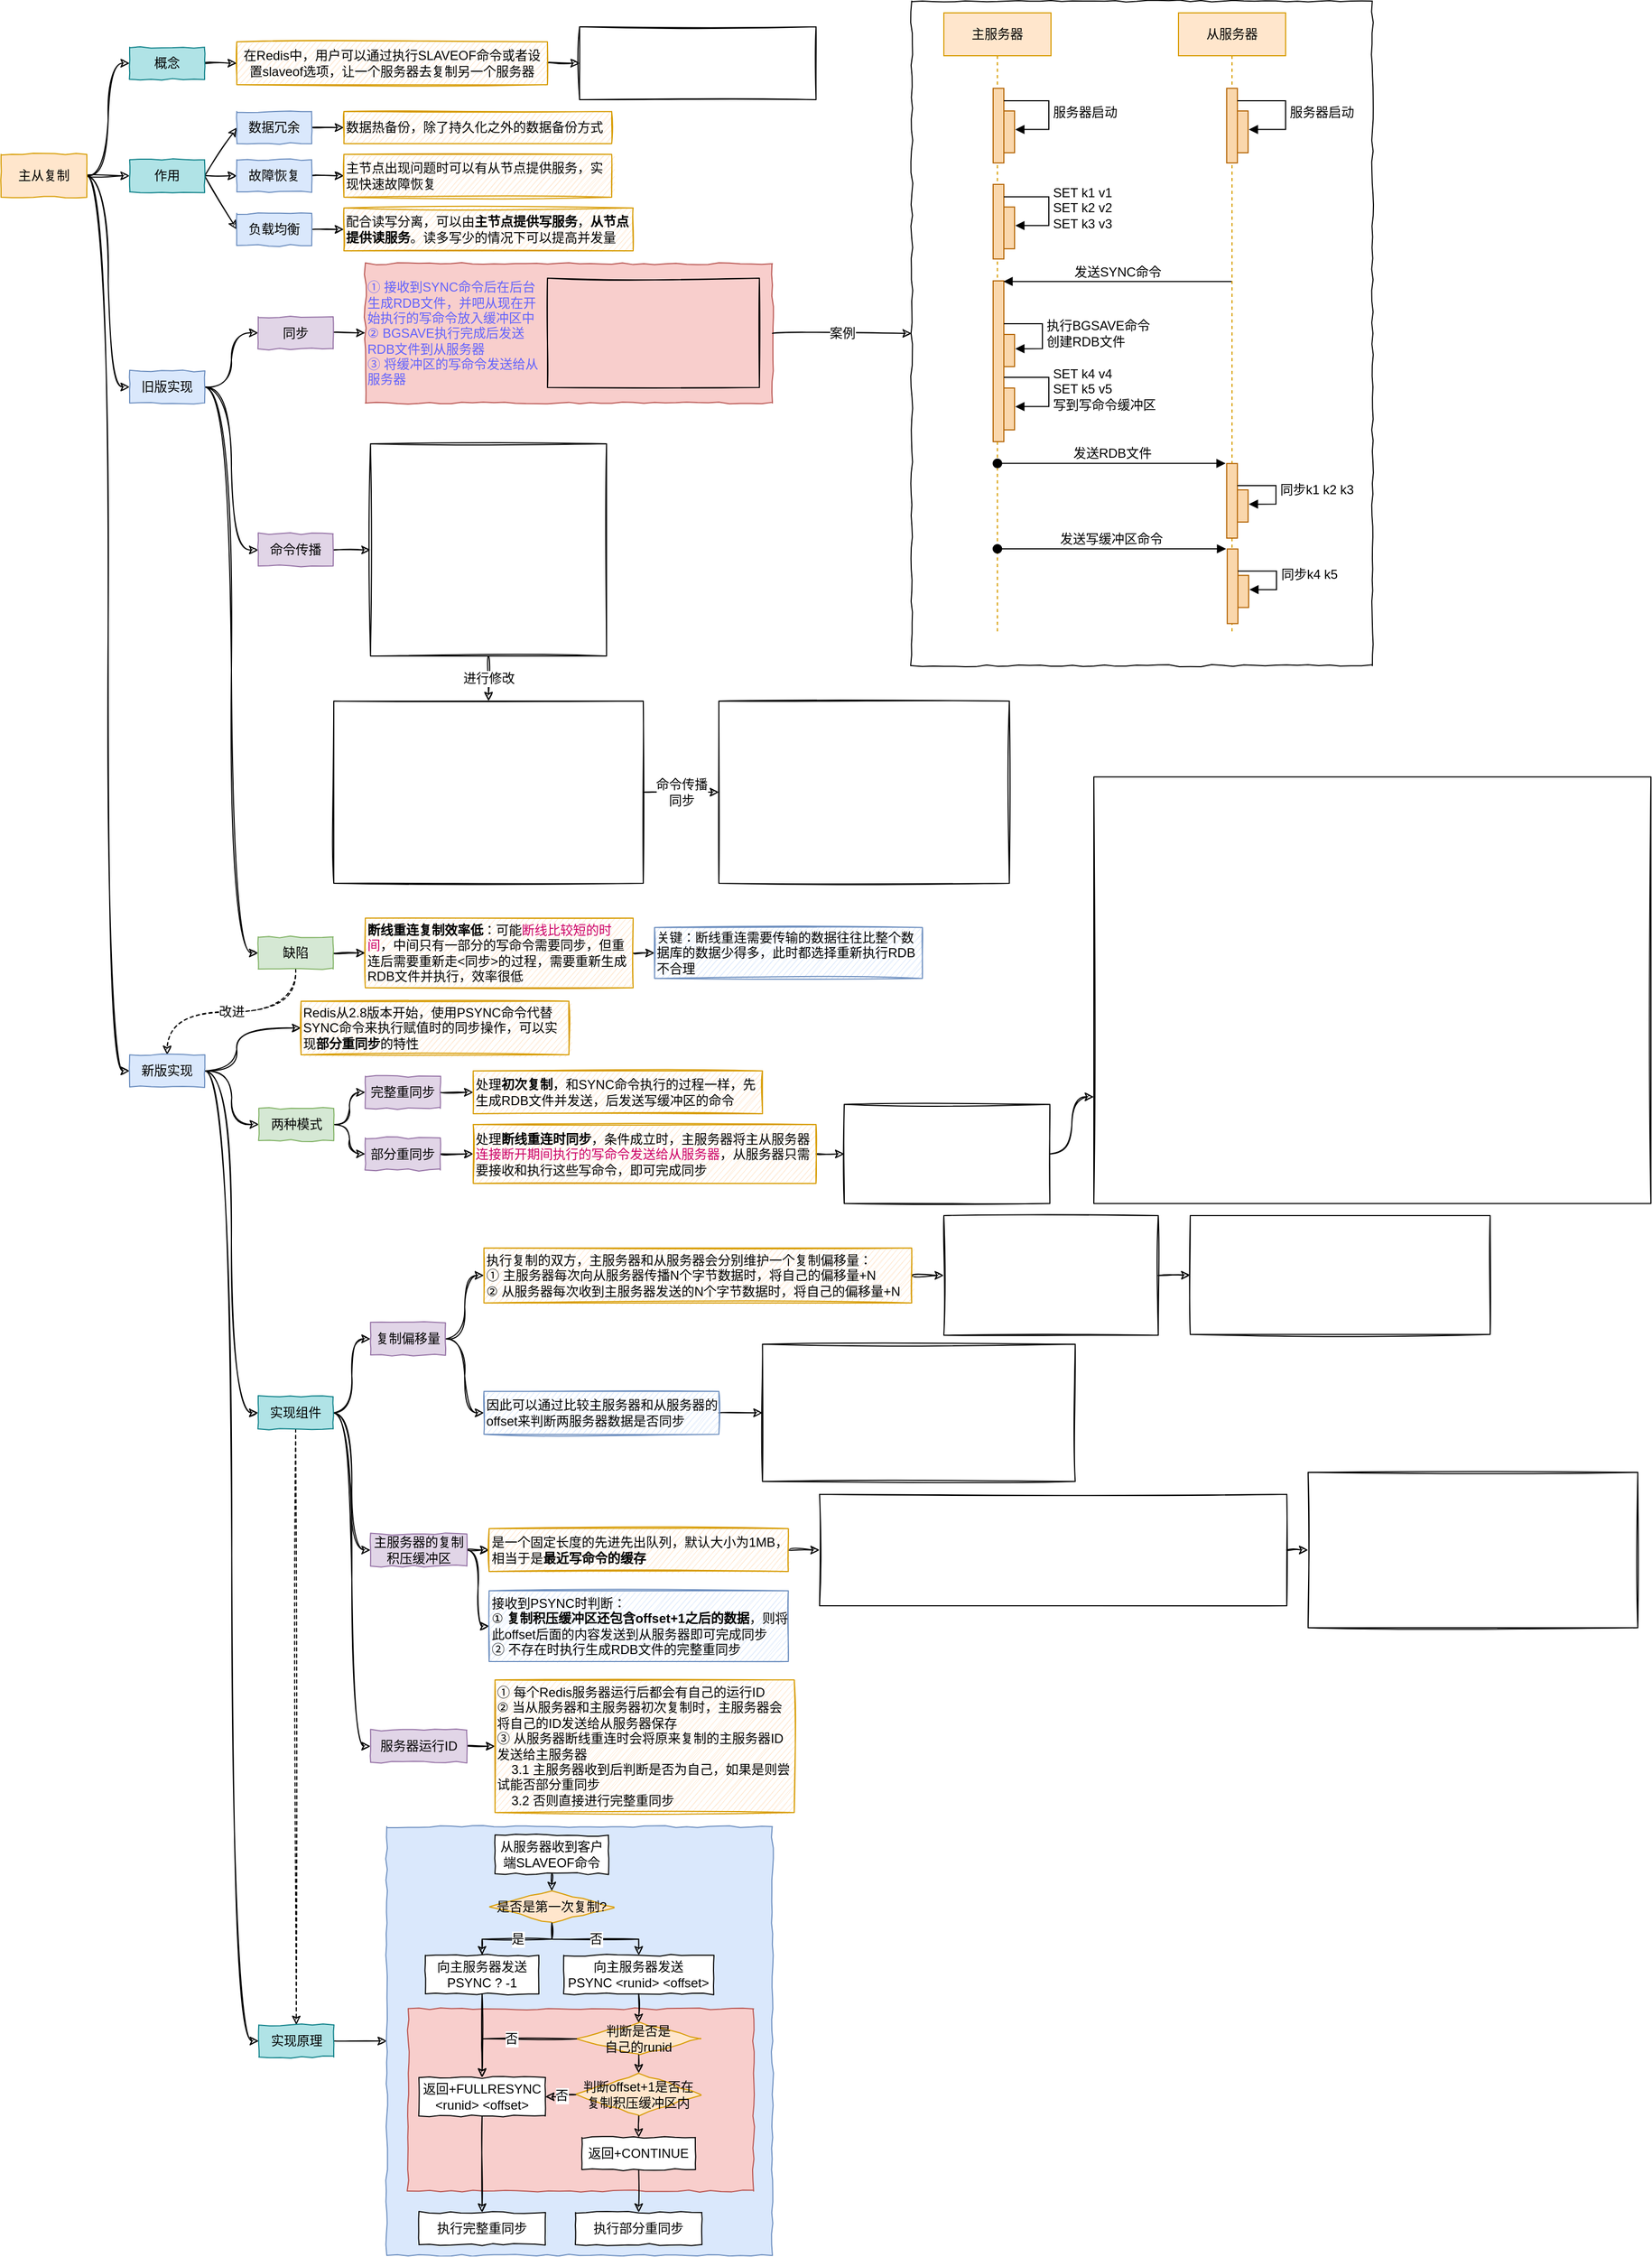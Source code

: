 <mxfile>
    <diagram id="trp5rTzJEJnS6RR4Y5fL" name="第 1 页">
        <mxGraphModel dx="1161" dy="665" grid="1" gridSize="10" guides="1" tooltips="1" connect="1" arrows="1" fold="1" page="1" pageScale="1" pageWidth="827" pageHeight="1169" math="0" shadow="0">
            <root>
                <mxCell id="0"/>
                <mxCell id="1" parent="0"/>
                <mxCell id="4" style="edgeStyle=orthogonalEdgeStyle;html=1;exitX=1;exitY=0.5;exitDx=0;exitDy=0;entryX=0;entryY=0.5;entryDx=0;entryDy=0;sketch=1;curved=1;" edge="1" parent="1" source="2" target="5">
                    <mxGeometry relative="1" as="geometry"/>
                </mxCell>
                <mxCell id="9" style="edgeStyle=orthogonalEdgeStyle;sketch=1;html=1;exitX=1;exitY=0.5;exitDx=0;exitDy=0;entryX=0;entryY=0.5;entryDx=0;entryDy=0;curved=1;" edge="1" parent="1" source="2" target="8">
                    <mxGeometry relative="1" as="geometry"/>
                </mxCell>
                <mxCell id="22" style="edgeStyle=orthogonalEdgeStyle;sketch=1;html=1;exitX=1;exitY=0.5;exitDx=0;exitDy=0;entryX=0;entryY=0.5;entryDx=0;entryDy=0;curved=1;" edge="1" parent="1" source="2" target="21">
                    <mxGeometry relative="1" as="geometry"/>
                </mxCell>
                <mxCell id="117" style="edgeStyle=orthogonalEdgeStyle;curved=1;sketch=1;html=1;exitX=1;exitY=0.5;exitDx=0;exitDy=0;entryX=0;entryY=0.5;entryDx=0;entryDy=0;fontSize=12;fontColor=#CC0066;" edge="1" parent="1" source="2" target="116">
                    <mxGeometry relative="1" as="geometry"/>
                </mxCell>
                <mxCell id="2" value="主从复制" style="rounded=0;whiteSpace=wrap;html=1;comic=1;fillColor=#ffe6cc;strokeColor=#d79b00;" vertex="1" parent="1">
                    <mxGeometry x="40" y="150" width="80" height="40" as="geometry"/>
                </mxCell>
                <mxCell id="7" style="edgeStyle=none;sketch=1;html=1;exitX=1;exitY=0.5;exitDx=0;exitDy=0;entryX=0;entryY=0.5;entryDx=0;entryDy=0;" edge="1" parent="1" source="5" target="26">
                    <mxGeometry relative="1" as="geometry">
                        <mxPoint x="270" y="150" as="targetPoint"/>
                    </mxGeometry>
                </mxCell>
                <mxCell id="31" style="edgeStyle=orthogonalEdgeStyle;curved=1;sketch=1;html=1;exitX=1;exitY=0.5;exitDx=0;exitDy=0;entryX=0;entryY=0.5;entryDx=0;entryDy=0;" edge="1" parent="1" source="5" target="30">
                    <mxGeometry relative="1" as="geometry"/>
                </mxCell>
                <mxCell id="35" style="sketch=1;html=1;exitX=1;exitY=0.5;exitDx=0;exitDy=0;entryX=0;entryY=0.5;entryDx=0;entryDy=0;" edge="1" parent="1" source="5" target="34">
                    <mxGeometry relative="1" as="geometry"/>
                </mxCell>
                <mxCell id="5" value="作用" style="rounded=0;whiteSpace=wrap;html=1;comic=1;fillColor=#b0e3e6;strokeColor=#0e8088;" vertex="1" parent="1">
                    <mxGeometry x="160" y="155" width="70" height="30" as="geometry"/>
                </mxCell>
                <mxCell id="39" style="edgeStyle=orthogonalEdgeStyle;sketch=1;html=1;exitX=1;exitY=0.5;exitDx=0;exitDy=0;entryX=0;entryY=0.5;entryDx=0;entryDy=0;fontColor=#CC0066;curved=1;" edge="1" parent="1" source="8" target="38">
                    <mxGeometry relative="1" as="geometry"/>
                </mxCell>
                <mxCell id="41" style="edgeStyle=orthogonalEdgeStyle;curved=1;sketch=1;html=1;exitX=1;exitY=0.5;exitDx=0;exitDy=0;entryX=0;entryY=0.5;entryDx=0;entryDy=0;fontColor=#CC0066;" edge="1" parent="1" source="8" target="40">
                    <mxGeometry relative="1" as="geometry"/>
                </mxCell>
                <mxCell id="111" style="edgeStyle=orthogonalEdgeStyle;curved=1;sketch=1;html=1;exitX=1;exitY=0.5;exitDx=0;exitDy=0;entryX=0;entryY=0.5;entryDx=0;entryDy=0;fontSize=12;fontColor=#000000;" edge="1" parent="1" source="8" target="110">
                    <mxGeometry relative="1" as="geometry"/>
                </mxCell>
                <mxCell id="8" value="旧版实现" style="rounded=0;whiteSpace=wrap;html=1;comic=1;fillColor=#dae8fc;strokeColor=#6c8ebf;" vertex="1" parent="1">
                    <mxGeometry x="160" y="352" width="70" height="30" as="geometry"/>
                </mxCell>
                <mxCell id="25" style="edgeStyle=orthogonalEdgeStyle;curved=1;sketch=1;html=1;exitX=1;exitY=0.5;exitDx=0;exitDy=0;entryX=0;entryY=0.5;entryDx=0;entryDy=0;" edge="1" parent="1" source="20" target="24">
                    <mxGeometry relative="1" as="geometry"/>
                </mxCell>
                <mxCell id="20" value="在Redis中，用户可以通过执行SLAVEOF命令或者设置slaveof选项，让一个服务器去复制另一个服务器" style="rounded=0;whiteSpace=wrap;html=1;comic=1;fillColor=#ffe6cc;strokeColor=#d79b00;sketch=1;" vertex="1" parent="1">
                    <mxGeometry x="260" y="45" width="290" height="40" as="geometry"/>
                </mxCell>
                <mxCell id="23" style="edgeStyle=orthogonalEdgeStyle;curved=1;sketch=1;html=1;exitX=1;exitY=0.5;exitDx=0;exitDy=0;entryX=0;entryY=0.5;entryDx=0;entryDy=0;" edge="1" parent="1" source="21" target="20">
                    <mxGeometry relative="1" as="geometry"/>
                </mxCell>
                <mxCell id="21" value="概念" style="rounded=0;whiteSpace=wrap;html=1;comic=1;fillColor=#b0e3e6;strokeColor=#0e8088;" vertex="1" parent="1">
                    <mxGeometry x="160" y="50" width="70" height="30" as="geometry"/>
                </mxCell>
                <mxCell id="24" value="" style="shape=image;imageAspect=0;aspect=fixed;verticalLabelPosition=bottom;verticalAlign=top;comic=1;image=https://codereaper-image-bed.oss-cn-shenzhen.aliyuncs.com/img/image-20220927104223630.png;imageBorder=default;sketch=1;" vertex="1" parent="1">
                    <mxGeometry x="580" y="31" width="220.71" height="68" as="geometry"/>
                </mxCell>
                <mxCell id="29" style="edgeStyle=orthogonalEdgeStyle;curved=1;sketch=1;html=1;exitX=1;exitY=0.5;exitDx=0;exitDy=0;entryX=0;entryY=0.5;entryDx=0;entryDy=0;" edge="1" parent="1" source="26" target="28">
                    <mxGeometry relative="1" as="geometry"/>
                </mxCell>
                <mxCell id="26" value="数据冗余" style="rounded=0;whiteSpace=wrap;html=1;comic=1;fillColor=#dae8fc;strokeColor=#6c8ebf;" vertex="1" parent="1">
                    <mxGeometry x="260" y="110" width="70" height="30" as="geometry"/>
                </mxCell>
                <mxCell id="28" value="数据热备份，除了持久化之外的数据备份方式" style="rounded=0;whiteSpace=wrap;html=1;comic=1;fillColor=#ffe6cc;strokeColor=#d79b00;sketch=1;align=left;" vertex="1" parent="1">
                    <mxGeometry x="360" y="110" width="250" height="30" as="geometry"/>
                </mxCell>
                <mxCell id="33" style="edgeStyle=orthogonalEdgeStyle;curved=1;sketch=1;html=1;exitX=1;exitY=0.5;exitDx=0;exitDy=0;entryX=0;entryY=0.5;entryDx=0;entryDy=0;" edge="1" parent="1" source="30" target="32">
                    <mxGeometry relative="1" as="geometry"/>
                </mxCell>
                <mxCell id="30" value="故障恢复" style="rounded=0;whiteSpace=wrap;html=1;comic=1;fillColor=#dae8fc;strokeColor=#6c8ebf;" vertex="1" parent="1">
                    <mxGeometry x="260" y="155" width="70" height="30" as="geometry"/>
                </mxCell>
                <mxCell id="32" value="主节点出现问题时可以有从节点提供服务，实现快速故障恢复" style="rounded=0;whiteSpace=wrap;html=1;comic=1;fillColor=#ffe6cc;strokeColor=#d79b00;sketch=1;align=left;" vertex="1" parent="1">
                    <mxGeometry x="360" y="150" width="250" height="40" as="geometry"/>
                </mxCell>
                <mxCell id="37" style="edgeStyle=none;sketch=1;html=1;exitX=1;exitY=0.5;exitDx=0;exitDy=0;entryX=0;entryY=0.5;entryDx=0;entryDy=0;" edge="1" parent="1" source="34" target="36">
                    <mxGeometry relative="1" as="geometry"/>
                </mxCell>
                <mxCell id="34" value="负载均衡" style="rounded=0;whiteSpace=wrap;html=1;comic=1;fillColor=#dae8fc;strokeColor=#6c8ebf;" vertex="1" parent="1">
                    <mxGeometry x="260" y="205" width="70" height="30" as="geometry"/>
                </mxCell>
                <mxCell id="36" value="配合读写分离，可以由&lt;b&gt;主节点提供写服务&lt;/b&gt;，&lt;b&gt;从节点提供读服务&lt;/b&gt;。读多写少的情况下可以提高并发量" style="rounded=0;whiteSpace=wrap;html=1;comic=1;fillColor=#ffe6cc;strokeColor=#d79b00;sketch=1;align=left;" vertex="1" parent="1">
                    <mxGeometry x="360" y="200" width="270" height="40" as="geometry"/>
                </mxCell>
                <mxCell id="43" style="edgeStyle=orthogonalEdgeStyle;curved=1;sketch=1;html=1;exitX=1;exitY=0.5;exitDx=0;exitDy=0;entryX=0;entryY=0.5;entryDx=0;entryDy=0;fontColor=#CC0066;" edge="1" parent="1" source="38" target="46">
                    <mxGeometry relative="1" as="geometry">
                        <mxPoint x="380" y="301" as="targetPoint"/>
                    </mxGeometry>
                </mxCell>
                <mxCell id="38" value="同步" style="rounded=0;whiteSpace=wrap;html=1;comic=1;fillColor=#e1d5e7;strokeColor=#9673a6;" vertex="1" parent="1">
                    <mxGeometry x="280" y="301.5" width="70" height="30" as="geometry"/>
                </mxCell>
                <mxCell id="105" style="edgeStyle=orthogonalEdgeStyle;curved=1;sketch=1;html=1;exitX=1;exitY=0.5;exitDx=0;exitDy=0;entryX=0;entryY=0.5;entryDx=0;entryDy=0;fontSize=12;fontColor=#000000;" edge="1" parent="1" source="40" target="103">
                    <mxGeometry relative="1" as="geometry"/>
                </mxCell>
                <mxCell id="40" value="命令传播" style="rounded=0;whiteSpace=wrap;html=1;comic=1;fillColor=#e1d5e7;strokeColor=#9673a6;" vertex="1" parent="1">
                    <mxGeometry x="280" y="504" width="70" height="30" as="geometry"/>
                </mxCell>
                <mxCell id="49" value="" style="group" vertex="1" connectable="0" parent="1">
                    <mxGeometry x="380" y="252" width="380" height="130" as="geometry"/>
                </mxCell>
                <mxCell id="44" value="" style="rounded=0;whiteSpace=wrap;html=1;comic=1;fillColor=#f8cecc;strokeColor=#b85450;" vertex="1" parent="49">
                    <mxGeometry width="380" height="130" as="geometry"/>
                </mxCell>
                <mxCell id="45" value="" style="shape=image;imageAspect=0;aspect=fixed;verticalLabelPosition=bottom;verticalAlign=top;comic=1;sketch=1;fontColor=#CC0066;image=https://codereaper-image-bed.oss-cn-shenzhen.aliyuncs.com/img/image-20220927111104952.png;imageBorder=default;" vertex="1" parent="49">
                    <mxGeometry x="170" y="13.5" width="197.84" height="102" as="geometry"/>
                </mxCell>
                <mxCell id="46" value="&lt;font color=&quot;#6262fc&quot; style=&quot;font-size: 12px&quot;&gt;① 接收到SYNC命令后在后台生成RDB文件，并吧从现在开始执行的写命令放入缓冲区中&lt;br&gt;② BGSAVE执行完成后发送RDB文件到从服务器&lt;br&gt;③ 将缓冲区的写命令发送给从服务器&lt;br&gt;&lt;/font&gt;" style="rounded=0;whiteSpace=wrap;html=1;fillColor=none;strokeColor=none;comic=1;align=left;sketch=1;" vertex="1" parent="49">
                    <mxGeometry y="6" width="170" height="117" as="geometry"/>
                </mxCell>
                <mxCell id="102" value="&lt;font color=&quot;#000000&quot;&gt;案例&lt;/font&gt;" style="edgeStyle=orthogonalEdgeStyle;curved=1;sketch=1;html=1;exitX=1;exitY=0.5;exitDx=0;exitDy=0;entryX=0;entryY=0.5;entryDx=0;entryDy=0;fontSize=12;fontColor=#CC0066;" edge="1" parent="1" source="44" target="101">
                    <mxGeometry relative="1" as="geometry"/>
                </mxCell>
                <mxCell id="107" value="进行修改" style="edgeStyle=orthogonalEdgeStyle;curved=1;sketch=1;html=1;exitX=0.5;exitY=1;exitDx=0;exitDy=0;entryX=0.5;entryY=0;entryDx=0;entryDy=0;fontSize=12;fontColor=#000000;" edge="1" parent="1" source="103" target="106">
                    <mxGeometry relative="1" as="geometry"/>
                </mxCell>
                <mxCell id="103" value="" style="shape=image;imageAspect=0;aspect=fixed;verticalLabelPosition=bottom;verticalAlign=top;comic=1;sketch=1;fontSize=12;fontColor=#000000;image=https://codereaper-image-bed.oss-cn-shenzhen.aliyuncs.com/img/image-20220927113053777.png;imageBorder=default;" vertex="1" parent="1">
                    <mxGeometry x="384.84" y="420" width="220.32" height="198" as="geometry"/>
                </mxCell>
                <mxCell id="104" value="" style="group" vertex="1" connectable="0" parent="1">
                    <mxGeometry x="890" y="7" width="430" height="620" as="geometry"/>
                </mxCell>
                <mxCell id="101" value="" style="rounded=0;whiteSpace=wrap;html=1;comic=1;" vertex="1" parent="104">
                    <mxGeometry width="430" height="620" as="geometry"/>
                </mxCell>
                <mxCell id="51" value="主服务器" style="shape=umlLifeline;perimeter=lifelinePerimeter;whiteSpace=wrap;html=1;container=1;collapsible=0;recursiveResize=0;outlineConnect=0;comic=0;sketch=0;fontSize=12;fillColor=#ffe6cc;strokeColor=#d79b00;" vertex="1" parent="104">
                    <mxGeometry x="30" y="11" width="100" height="580" as="geometry"/>
                </mxCell>
                <mxCell id="52" value="" style="html=1;points=[];perimeter=orthogonalPerimeter;comic=0;sketch=0;fontSize=12;fillColor=#fad7ac;strokeColor=#b46504;" vertex="1" parent="51">
                    <mxGeometry x="46" y="70.4" width="10" height="69.6" as="geometry"/>
                </mxCell>
                <mxCell id="70" value="" style="html=1;points=[];perimeter=orthogonalPerimeter;comic=0;sketch=0;fontSize=12;fillColor=#fad7ac;strokeColor=#b46504;" vertex="1" parent="51">
                    <mxGeometry x="56" y="91.5" width="10" height="39" as="geometry"/>
                </mxCell>
                <mxCell id="71" value="服务器启动" style="edgeStyle=orthogonalEdgeStyle;html=1;align=left;spacingLeft=2;endArrow=block;rounded=0;entryX=1.067;entryY=0.444;sketch=0;fontSize=12;entryDx=0;entryDy=0;entryPerimeter=0;" edge="1" target="70" parent="51" source="52">
                    <mxGeometry x="0.053" relative="1" as="geometry">
                        <mxPoint x="430" y="191.5" as="sourcePoint"/>
                        <Array as="points">
                            <mxPoint x="98" y="82"/>
                            <mxPoint x="98" y="109"/>
                        </Array>
                        <mxPoint as="offset"/>
                    </mxGeometry>
                </mxCell>
                <mxCell id="75" value="" style="html=1;points=[];perimeter=orthogonalPerimeter;comic=0;sketch=0;fontSize=12;fillColor=#fad7ac;strokeColor=#b46504;" vertex="1" parent="51">
                    <mxGeometry x="46" y="160" width="10" height="69.6" as="geometry"/>
                </mxCell>
                <mxCell id="76" value="" style="html=1;points=[];perimeter=orthogonalPerimeter;comic=0;sketch=0;fontSize=12;fillColor=#fad7ac;strokeColor=#b46504;" vertex="1" parent="51">
                    <mxGeometry x="56" y="181.1" width="10" height="39" as="geometry"/>
                </mxCell>
                <mxCell id="77" value="SET k1 v1&lt;br&gt;SET k2 v2&lt;br&gt;SET k3 v3" style="edgeStyle=orthogonalEdgeStyle;html=1;align=left;spacingLeft=2;endArrow=block;rounded=0;entryX=1.067;entryY=0.444;sketch=0;fontSize=12;entryDx=0;entryDy=0;entryPerimeter=0;" edge="1" source="75" target="76" parent="51">
                    <mxGeometry x="0.053" relative="1" as="geometry">
                        <mxPoint x="430" y="281.1" as="sourcePoint"/>
                        <Array as="points">
                            <mxPoint x="98" y="171.6"/>
                            <mxPoint x="98" y="198.6"/>
                        </Array>
                        <mxPoint as="offset"/>
                    </mxGeometry>
                </mxCell>
                <mxCell id="78" value="" style="html=1;points=[];perimeter=orthogonalPerimeter;comic=0;sketch=0;fontSize=12;fillColor=#fad7ac;strokeColor=#b46504;" vertex="1" parent="51">
                    <mxGeometry x="46" y="250" width="10" height="150" as="geometry"/>
                </mxCell>
                <mxCell id="83" value="" style="html=1;points=[];perimeter=orthogonalPerimeter;comic=0;sketch=0;fontSize=12;fillColor=#fad7ac;strokeColor=#b46504;" vertex="1" parent="51">
                    <mxGeometry x="56" y="300" width="10" height="30" as="geometry"/>
                </mxCell>
                <mxCell id="84" value="执行BGSAVE命令&lt;br&gt;创建RDB文件" style="edgeStyle=orthogonalEdgeStyle;html=1;align=left;spacingLeft=2;endArrow=block;rounded=0;entryX=1.067;entryY=0.444;sketch=0;fontSize=12;entryDx=0;entryDy=0;entryPerimeter=0;" edge="1" target="83" parent="51" source="78">
                    <mxGeometry x="0.053" relative="1" as="geometry">
                        <mxPoint x="100" y="260" as="sourcePoint"/>
                        <Array as="points">
                            <mxPoint x="92" y="290"/>
                            <mxPoint x="92" y="313"/>
                        </Array>
                        <mxPoint as="offset"/>
                    </mxGeometry>
                </mxCell>
                <mxCell id="87" value="" style="html=1;points=[];perimeter=orthogonalPerimeter;comic=0;sketch=0;fontSize=12;fillColor=#fad7ac;strokeColor=#b46504;" vertex="1" parent="51">
                    <mxGeometry x="56" y="350" width="10" height="39" as="geometry"/>
                </mxCell>
                <mxCell id="88" value="SET k4 v4&lt;br&gt;SET k5 v5&lt;br&gt;写到写命令缓冲区" style="edgeStyle=orthogonalEdgeStyle;html=1;align=left;spacingLeft=2;endArrow=block;rounded=0;entryX=1.067;entryY=0.444;sketch=0;fontSize=12;entryDx=0;entryDy=0;entryPerimeter=0;" edge="1" target="87" parent="51" source="78">
                    <mxGeometry x="0.053" relative="1" as="geometry">
                        <mxPoint x="106" y="310" as="sourcePoint"/>
                        <Array as="points">
                            <mxPoint x="98" y="340"/>
                            <mxPoint x="98" y="367"/>
                        </Array>
                        <mxPoint as="offset"/>
                    </mxGeometry>
                </mxCell>
                <mxCell id="54" value="从服务器" style="shape=umlLifeline;perimeter=lifelinePerimeter;whiteSpace=wrap;html=1;container=1;collapsible=0;recursiveResize=0;outlineConnect=0;comic=0;sketch=0;fontSize=12;fillColor=#ffe6cc;strokeColor=#d79b00;" vertex="1" parent="104">
                    <mxGeometry x="249" y="11" width="100" height="580" as="geometry"/>
                </mxCell>
                <mxCell id="72" value="" style="html=1;points=[];perimeter=orthogonalPerimeter;comic=0;sketch=0;fontSize=12;fillColor=#fad7ac;strokeColor=#b46504;" vertex="1" parent="54">
                    <mxGeometry x="45" y="70.4" width="10" height="69.6" as="geometry"/>
                </mxCell>
                <mxCell id="73" value="" style="html=1;points=[];perimeter=orthogonalPerimeter;comic=0;sketch=0;fontSize=12;fillColor=#fad7ac;strokeColor=#b46504;" vertex="1" parent="54">
                    <mxGeometry x="55" y="91.5" width="10" height="39" as="geometry"/>
                </mxCell>
                <mxCell id="74" value="服务器启动" style="edgeStyle=orthogonalEdgeStyle;html=1;align=left;spacingLeft=2;endArrow=block;rounded=0;entryX=1.067;entryY=0.444;sketch=0;fontSize=12;entryDx=0;entryDy=0;entryPerimeter=0;" edge="1" source="72" target="73" parent="54">
                    <mxGeometry x="0.053" relative="1" as="geometry">
                        <mxPoint x="432" y="191.5" as="sourcePoint"/>
                        <Array as="points">
                            <mxPoint x="100" y="82"/>
                            <mxPoint x="100" y="109"/>
                        </Array>
                        <mxPoint as="offset"/>
                    </mxGeometry>
                </mxCell>
                <mxCell id="89" value="" style="html=1;points=[];perimeter=orthogonalPerimeter;comic=0;sketch=0;fontSize=12;fillColor=#fad7ac;strokeColor=#b46504;" vertex="1" parent="54">
                    <mxGeometry x="45" y="420.4" width="10" height="69.6" as="geometry"/>
                </mxCell>
                <mxCell id="91" value="" style="html=1;points=[];perimeter=orthogonalPerimeter;comic=0;sketch=0;fontSize=12;fillColor=#fad7ac;strokeColor=#b46504;" vertex="1" parent="54">
                    <mxGeometry x="55" y="445" width="10" height="30" as="geometry"/>
                </mxCell>
                <mxCell id="92" value="同步k1 k2 k3" style="edgeStyle=orthogonalEdgeStyle;html=1;align=left;spacingLeft=2;endArrow=block;rounded=0;entryX=1.067;entryY=0.444;sketch=0;fontSize=12;entryDx=0;entryDy=0;entryPerimeter=0;" edge="1" target="91" parent="54" source="89">
                    <mxGeometry relative="1" as="geometry">
                        <mxPoint x="111" y="370" as="sourcePoint"/>
                        <Array as="points">
                            <mxPoint x="91" y="441"/>
                            <mxPoint x="91" y="458"/>
                        </Array>
                    </mxGeometry>
                </mxCell>
                <mxCell id="93" value="" style="html=1;points=[];perimeter=orthogonalPerimeter;comic=0;sketch=0;fontSize=12;fillColor=#fad7ac;strokeColor=#b46504;" vertex="1" parent="54">
                    <mxGeometry x="45.5" y="500.14" width="10" height="69.6" as="geometry"/>
                </mxCell>
                <mxCell id="94" value="" style="html=1;points=[];perimeter=orthogonalPerimeter;comic=0;sketch=0;fontSize=12;fillColor=#fad7ac;strokeColor=#b46504;" vertex="1" parent="54">
                    <mxGeometry x="55.5" y="524.74" width="10" height="30" as="geometry"/>
                </mxCell>
                <mxCell id="95" value="同步k4 k5" style="edgeStyle=orthogonalEdgeStyle;html=1;align=left;spacingLeft=2;endArrow=block;rounded=0;entryX=1.067;entryY=0.444;sketch=0;fontSize=12;entryDx=0;entryDy=0;entryPerimeter=0;" edge="1" source="93" target="94" parent="54">
                    <mxGeometry relative="1" as="geometry">
                        <mxPoint x="111.5" y="449.74" as="sourcePoint"/>
                        <Array as="points">
                            <mxPoint x="91.5" y="520.74"/>
                            <mxPoint x="91.5" y="537.74"/>
                        </Array>
                    </mxGeometry>
                </mxCell>
                <mxCell id="79" value="发送SYNC命令" style="html=1;verticalAlign=bottom;endArrow=block;sketch=0;fontSize=12;entryX=0.967;entryY=0.004;entryDx=0;entryDy=0;entryPerimeter=0;" edge="1" target="78" parent="104">
                    <mxGeometry relative="1" as="geometry">
                        <mxPoint x="298.5" y="261.68" as="sourcePoint"/>
                        <mxPoint x="90" y="241" as="targetPoint"/>
                    </mxGeometry>
                </mxCell>
                <mxCell id="90" value="发送RDB文件" style="html=1;verticalAlign=bottom;startArrow=oval;endArrow=block;startSize=8;sketch=0;fontSize=12;entryX=-0.103;entryY=-0.002;entryDx=0;entryDy=0;entryPerimeter=0;" edge="1" target="89" parent="104" source="51">
                    <mxGeometry relative="1" as="geometry">
                        <mxPoint x="158" y="431.001" as="sourcePoint"/>
                        <mxPoint x="304" y="441.4" as="targetPoint"/>
                    </mxGeometry>
                </mxCell>
                <mxCell id="96" value="发送写缓冲区命令" style="html=1;verticalAlign=bottom;startArrow=oval;endArrow=block;startSize=8;sketch=0;fontSize=12;entryX=-0.103;entryY=-0.002;entryDx=0;entryDy=0;entryPerimeter=0;" edge="1" target="93" parent="104">
                    <mxGeometry relative="1" as="geometry">
                        <mxPoint x="80" y="511.001" as="sourcePoint"/>
                        <mxPoint x="304.5" y="521.14" as="targetPoint"/>
                    </mxGeometry>
                </mxCell>
                <mxCell id="109" value="命令传播&lt;br&gt;同步" style="edgeStyle=orthogonalEdgeStyle;curved=1;sketch=1;html=1;exitX=1;exitY=0.5;exitDx=0;exitDy=0;entryX=0;entryY=0.5;entryDx=0;entryDy=0;fontSize=12;fontColor=#000000;" edge="1" parent="1" source="106" target="108">
                    <mxGeometry relative="1" as="geometry"/>
                </mxCell>
                <mxCell id="106" value="" style="shape=image;imageAspect=0;aspect=fixed;verticalLabelPosition=bottom;verticalAlign=top;comic=1;sketch=1;fontSize=12;fontColor=#000000;image=https://codereaper-image-bed.oss-cn-shenzhen.aliyuncs.com/img/image-20220927113146082.png;imageBorder=default;" vertex="1" parent="1">
                    <mxGeometry x="350.56" y="660" width="288.88" height="170" as="geometry"/>
                </mxCell>
                <mxCell id="108" value="" style="shape=image;imageAspect=0;aspect=fixed;verticalLabelPosition=bottom;verticalAlign=top;comic=1;sketch=1;fontSize=12;fontColor=#000000;image=https://codereaper-image-bed.oss-cn-shenzhen.aliyuncs.com/img/image-20220927113237079.png;imageBorder=default;" vertex="1" parent="1">
                    <mxGeometry x="710" y="660" width="271.15" height="170" as="geometry"/>
                </mxCell>
                <mxCell id="113" style="edgeStyle=orthogonalEdgeStyle;curved=1;sketch=1;html=1;exitX=1;exitY=0.5;exitDx=0;exitDy=0;entryX=0;entryY=0.5;entryDx=0;entryDy=0;fontSize=12;fontColor=#000000;" edge="1" parent="1" source="110" target="112">
                    <mxGeometry relative="1" as="geometry"/>
                </mxCell>
                <mxCell id="118" value="&lt;font color=&quot;#000000&quot;&gt;改进&lt;/font&gt;" style="edgeStyle=orthogonalEdgeStyle;curved=1;sketch=1;html=1;exitX=0.5;exitY=1;exitDx=0;exitDy=0;entryX=0.5;entryY=0;entryDx=0;entryDy=0;fontSize=12;fontColor=#CC0066;dashed=1;" edge="1" parent="1" source="110" target="116">
                    <mxGeometry relative="1" as="geometry"/>
                </mxCell>
                <mxCell id="110" value="缺陷" style="rounded=0;whiteSpace=wrap;html=1;comic=1;fillColor=#d5e8d4;strokeColor=#82b366;" vertex="1" parent="1">
                    <mxGeometry x="280" y="880" width="70" height="30" as="geometry"/>
                </mxCell>
                <mxCell id="115" style="edgeStyle=orthogonalEdgeStyle;curved=1;sketch=1;html=1;exitX=1;exitY=0.5;exitDx=0;exitDy=0;entryX=0;entryY=0.5;entryDx=0;entryDy=0;fontSize=12;fontColor=#CC0066;" edge="1" parent="1" source="112" target="114">
                    <mxGeometry relative="1" as="geometry"/>
                </mxCell>
                <mxCell id="112" value="&lt;b&gt;断线重连复制效率低&lt;/b&gt;：可能&lt;font color=&quot;#cc0066&quot;&gt;断线比较短的时间&lt;/font&gt;，中间只有一部分的写命令需要同步，但重连后需要重新走&amp;lt;同步&amp;gt;的过程，需要重新生成RDB文件并执行，效率很低" style="rounded=0;whiteSpace=wrap;html=1;comic=1;fillColor=#ffe6cc;strokeColor=#d79b00;sketch=1;align=left;" vertex="1" parent="1">
                    <mxGeometry x="380" y="862.5" width="250" height="65" as="geometry"/>
                </mxCell>
                <mxCell id="114" value="关键：断线重连需要传输的数据往往比整个数据库的数据少得多，此时都选择重新执行RDB不合理" style="rounded=0;whiteSpace=wrap;html=1;comic=1;fillColor=#dae8fc;strokeColor=#6c8ebf;sketch=1;align=left;" vertex="1" parent="1">
                    <mxGeometry x="650" y="871.25" width="250" height="47.5" as="geometry"/>
                </mxCell>
                <mxCell id="120" style="sketch=1;html=1;exitX=1;exitY=0.5;exitDx=0;exitDy=0;entryX=0;entryY=0.5;entryDx=0;entryDy=0;fontSize=12;fontColor=#000000;edgeStyle=orthogonalEdgeStyle;curved=1;" edge="1" parent="1" source="116" target="119">
                    <mxGeometry relative="1" as="geometry">
                        <Array as="points">
                            <mxPoint x="260" y="1005"/>
                            <mxPoint x="260" y="965"/>
                        </Array>
                    </mxGeometry>
                </mxCell>
                <mxCell id="122" style="edgeStyle=orthogonalEdgeStyle;curved=1;sketch=1;html=1;exitX=1;exitY=0.5;exitDx=0;exitDy=0;entryX=0;entryY=0.5;entryDx=0;entryDy=0;fontSize=12;fontColor=#000000;" edge="1" parent="1" source="116" target="121">
                    <mxGeometry relative="1" as="geometry"/>
                </mxCell>
                <mxCell id="138" style="edgeStyle=orthogonalEdgeStyle;curved=1;sketch=1;html=1;exitX=1;exitY=0.5;exitDx=0;exitDy=0;entryX=0;entryY=0.5;entryDx=0;entryDy=0;fontSize=12;fontColor=#CC0066;" edge="1" parent="1" source="116" target="137">
                    <mxGeometry relative="1" as="geometry"/>
                </mxCell>
                <mxCell id="166" style="edgeStyle=orthogonalEdgeStyle;curved=1;sketch=1;html=1;exitX=1;exitY=0.5;exitDx=0;exitDy=0;entryX=0;entryY=0.5;entryDx=0;entryDy=0;fontSize=12;fontColor=#CC0066;" edge="1" parent="1" source="116" target="165">
                    <mxGeometry relative="1" as="geometry"/>
                </mxCell>
                <mxCell id="116" value="新版实现" style="rounded=0;whiteSpace=wrap;html=1;comic=1;fillColor=#dae8fc;strokeColor=#6c8ebf;" vertex="1" parent="1">
                    <mxGeometry x="160" y="990" width="70" height="30" as="geometry"/>
                </mxCell>
                <mxCell id="119" value="Redis从2.8版本开始，使用PSYNC命令代替SYNC命令来执行赋值时的同步操作，可以实现&lt;b&gt;部分重同步&lt;/b&gt;的特性" style="rounded=0;whiteSpace=wrap;html=1;comic=1;fillColor=#ffe6cc;strokeColor=#d79b00;sketch=1;align=left;" vertex="1" parent="1">
                    <mxGeometry x="320" y="940" width="250" height="50" as="geometry"/>
                </mxCell>
                <mxCell id="125" style="edgeStyle=orthogonalEdgeStyle;curved=1;sketch=1;html=1;exitX=1;exitY=0.5;exitDx=0;exitDy=0;entryX=0;entryY=0.5;entryDx=0;entryDy=0;fontSize=12;fontColor=#000000;" edge="1" parent="1" source="121" target="123">
                    <mxGeometry relative="1" as="geometry"/>
                </mxCell>
                <mxCell id="127" style="edgeStyle=orthogonalEdgeStyle;curved=1;sketch=1;html=1;exitX=1;exitY=0.5;exitDx=0;exitDy=0;entryX=0;entryY=0.5;entryDx=0;entryDy=0;fontSize=12;fontColor=#000000;" edge="1" parent="1" source="121" target="126">
                    <mxGeometry relative="1" as="geometry"/>
                </mxCell>
                <mxCell id="121" value="两种模式" style="rounded=0;whiteSpace=wrap;html=1;comic=1;fillColor=#d5e8d4;strokeColor=#82b366;" vertex="1" parent="1">
                    <mxGeometry x="280.56" y="1040" width="70" height="30" as="geometry"/>
                </mxCell>
                <mxCell id="130" style="edgeStyle=orthogonalEdgeStyle;curved=1;sketch=1;html=1;exitX=1;exitY=0.5;exitDx=0;exitDy=0;entryX=0;entryY=0.5;entryDx=0;entryDy=0;fontSize=12;fontColor=#000000;" edge="1" parent="1" source="123" target="128">
                    <mxGeometry relative="1" as="geometry"/>
                </mxCell>
                <mxCell id="123" value="完整重同步" style="rounded=0;whiteSpace=wrap;html=1;comic=1;fillColor=#e1d5e7;strokeColor=#9673a6;" vertex="1" parent="1">
                    <mxGeometry x="380" y="1010" width="70" height="30" as="geometry"/>
                </mxCell>
                <mxCell id="132" style="edgeStyle=orthogonalEdgeStyle;curved=1;sketch=1;html=1;exitX=1;exitY=0.5;exitDx=0;exitDy=0;entryX=0;entryY=0.5;entryDx=0;entryDy=0;fontSize=12;fontColor=#000000;" edge="1" parent="1" source="126" target="131">
                    <mxGeometry relative="1" as="geometry"/>
                </mxCell>
                <mxCell id="126" value="部分重同步" style="rounded=0;whiteSpace=wrap;html=1;comic=1;fillColor=#e1d5e7;strokeColor=#9673a6;" vertex="1" parent="1">
                    <mxGeometry x="380" y="1067.5" width="70" height="30" as="geometry"/>
                </mxCell>
                <mxCell id="128" value="处理&lt;b&gt;初次复制&lt;/b&gt;，和SYNC命令执行的过程一样，先生成RDB文件并发送，后发送写缓冲区的命令" style="rounded=0;whiteSpace=wrap;html=1;comic=1;fillColor=#ffe6cc;strokeColor=#d79b00;sketch=1;align=left;" vertex="1" parent="1">
                    <mxGeometry x="480.71" y="1005" width="270" height="40" as="geometry"/>
                </mxCell>
                <mxCell id="135" style="edgeStyle=orthogonalEdgeStyle;curved=1;sketch=1;html=1;exitX=1;exitY=0.5;exitDx=0;exitDy=0;entryX=0;entryY=0.5;entryDx=0;entryDy=0;fontSize=12;fontColor=#CC0066;" edge="1" parent="1" source="131" target="134">
                    <mxGeometry relative="1" as="geometry"/>
                </mxCell>
                <mxCell id="131" value="处理&lt;b&gt;断线重连时同步&lt;/b&gt;，条件成立时，主服务器将主从服务器&lt;font color=&quot;#cc0066&quot;&gt;连接断开期间执行的写命令发送给从服务器&lt;/font&gt;，从服务器只需要接收和执行这些写命令，即可完成同步" style="rounded=0;whiteSpace=wrap;html=1;comic=1;fillColor=#ffe6cc;strokeColor=#d79b00;sketch=1;align=left;" vertex="1" parent="1">
                    <mxGeometry x="480.71" y="1055" width="320" height="55" as="geometry"/>
                </mxCell>
                <mxCell id="133" value="" style="shape=image;imageAspect=0;aspect=fixed;verticalLabelPosition=bottom;verticalAlign=top;comic=1;sketch=1;fontSize=12;fontColor=#CC0066;image=https://codereaper-image-bed.oss-cn-shenzhen.aliyuncs.com/img/image-20220927163418112.png;imageBorder=default;" vertex="1" parent="1">
                    <mxGeometry x="1060" y="730.75" width="520" height="398" as="geometry"/>
                </mxCell>
                <mxCell id="136" style="edgeStyle=orthogonalEdgeStyle;curved=1;sketch=1;html=1;exitX=1;exitY=0.5;exitDx=0;exitDy=0;entryX=0;entryY=0.75;entryDx=0;entryDy=0;fontSize=12;fontColor=#CC0066;" edge="1" parent="1" source="134" target="133">
                    <mxGeometry relative="1" as="geometry"/>
                </mxCell>
                <mxCell id="134" value="" style="shape=image;imageAspect=0;aspect=fixed;verticalLabelPosition=bottom;verticalAlign=top;comic=1;sketch=1;fontSize=12;fontColor=#CC0066;image=https://codereaper-image-bed.oss-cn-shenzhen.aliyuncs.com/img/image-20220927163445438.png;imageBorder=default;" vertex="1" parent="1">
                    <mxGeometry x="827" y="1036.25" width="191.94" height="92.5" as="geometry"/>
                </mxCell>
                <mxCell id="141" style="edgeStyle=orthogonalEdgeStyle;curved=1;sketch=1;html=1;exitX=1;exitY=0.5;exitDx=0;exitDy=0;entryX=0;entryY=0.5;entryDx=0;entryDy=0;fontSize=12;fontColor=#CC0066;" edge="1" parent="1" source="137" target="139">
                    <mxGeometry relative="1" as="geometry"/>
                </mxCell>
                <mxCell id="142" style="edgeStyle=orthogonalEdgeStyle;curved=1;sketch=1;html=1;exitX=1;exitY=0.5;exitDx=0;exitDy=0;entryX=0;entryY=0.5;entryDx=0;entryDy=0;fontSize=12;fontColor=#CC0066;" edge="1" parent="1" source="137" target="140">
                    <mxGeometry relative="1" as="geometry"/>
                </mxCell>
                <mxCell id="144" style="edgeStyle=orthogonalEdgeStyle;curved=1;sketch=1;html=1;exitX=1;exitY=0.5;exitDx=0;exitDy=0;entryX=0;entryY=0.5;entryDx=0;entryDy=0;fontSize=12;fontColor=#CC0066;" edge="1" parent="1" source="137" target="143">
                    <mxGeometry relative="1" as="geometry"/>
                </mxCell>
                <mxCell id="167" style="edgeStyle=orthogonalEdgeStyle;curved=1;sketch=1;html=1;exitX=0.5;exitY=1;exitDx=0;exitDy=0;entryX=0.5;entryY=0;entryDx=0;entryDy=0;fontSize=12;fontColor=#CC0066;dashed=1;" edge="1" parent="1" source="137" target="165">
                    <mxGeometry relative="1" as="geometry"/>
                </mxCell>
                <mxCell id="137" value="实现组件" style="rounded=0;whiteSpace=wrap;html=1;comic=1;fillColor=#b0e3e6;strokeColor=#0e8088;" vertex="1" parent="1">
                    <mxGeometry x="280" y="1309" width="70" height="30" as="geometry"/>
                </mxCell>
                <mxCell id="146" style="edgeStyle=orthogonalEdgeStyle;curved=1;sketch=1;html=1;exitX=1;exitY=0.5;exitDx=0;exitDy=0;entryX=0;entryY=0.5;entryDx=0;entryDy=0;fontSize=12;fontColor=#CC0066;" edge="1" parent="1" source="139" target="145">
                    <mxGeometry relative="1" as="geometry"/>
                </mxCell>
                <mxCell id="152" style="edgeStyle=orthogonalEdgeStyle;curved=1;sketch=1;html=1;exitX=1;exitY=0.5;exitDx=0;exitDy=0;entryX=0;entryY=0.5;entryDx=0;entryDy=0;fontSize=12;fontColor=#CC0066;" edge="1" parent="1" source="139" target="151">
                    <mxGeometry relative="1" as="geometry"/>
                </mxCell>
                <mxCell id="139" value="复制偏移量" style="rounded=0;whiteSpace=wrap;html=1;comic=1;fillColor=#e1d5e7;strokeColor=#9673a6;" vertex="1" parent="1">
                    <mxGeometry x="384.84" y="1240.0" width="70" height="30" as="geometry"/>
                </mxCell>
                <mxCell id="156" style="edgeStyle=orthogonalEdgeStyle;curved=1;sketch=1;html=1;exitX=1;exitY=0.5;exitDx=0;exitDy=0;entryX=0;entryY=0.5;entryDx=0;entryDy=0;fontSize=12;fontColor=#CC0066;" edge="1" parent="1" source="140" target="155">
                    <mxGeometry relative="1" as="geometry"/>
                </mxCell>
                <mxCell id="160" style="edgeStyle=orthogonalEdgeStyle;curved=1;sketch=1;html=1;exitX=1;exitY=0.5;exitDx=0;exitDy=0;entryX=0;entryY=0.5;entryDx=0;entryDy=0;fontSize=12;fontColor=#CC0066;" edge="1" parent="1" source="140" target="159">
                    <mxGeometry relative="1" as="geometry"/>
                </mxCell>
                <mxCell id="140" value="主服务器的复制积压缓冲区" style="rounded=0;whiteSpace=wrap;html=1;comic=1;fillColor=#e1d5e7;strokeColor=#9673a6;" vertex="1" parent="1">
                    <mxGeometry x="384.84" y="1437" width="90" height="30" as="geometry"/>
                </mxCell>
                <mxCell id="164" style="edgeStyle=orthogonalEdgeStyle;curved=1;sketch=1;html=1;exitX=1;exitY=0.5;exitDx=0;exitDy=0;entryX=0;entryY=0.5;entryDx=0;entryDy=0;fontSize=12;fontColor=#CC0066;" edge="1" parent="1" source="143" target="163">
                    <mxGeometry relative="1" as="geometry"/>
                </mxCell>
                <mxCell id="143" value="服务器运行ID" style="rounded=0;whiteSpace=wrap;html=1;comic=1;fillColor=#e1d5e7;strokeColor=#9673a6;" vertex="1" parent="1">
                    <mxGeometry x="384.84" y="1620" width="90" height="30" as="geometry"/>
                </mxCell>
                <mxCell id="148" style="edgeStyle=orthogonalEdgeStyle;curved=1;sketch=1;html=1;exitX=1;exitY=0.5;exitDx=0;exitDy=0;entryX=0;entryY=0.5;entryDx=0;entryDy=0;fontSize=12;fontColor=#CC0066;" edge="1" parent="1" source="145" target="147">
                    <mxGeometry relative="1" as="geometry"/>
                </mxCell>
                <mxCell id="145" value="执行复制的双方，主服务器和从服务器会分别维护一个复制偏移量：&lt;br&gt;① 主服务器每次向从服务器传播N个字节数据时，将自己的偏移量+N&lt;br&gt;② 从服务器每次收到主服务器发送的N个字节数据时，将自己的偏移量+N" style="rounded=0;whiteSpace=wrap;html=1;comic=1;fillColor=#ffe6cc;strokeColor=#d79b00;sketch=1;align=left;" vertex="1" parent="1">
                    <mxGeometry x="490.71" y="1170.19" width="399.29" height="51.25" as="geometry"/>
                </mxCell>
                <mxCell id="150" style="edgeStyle=orthogonalEdgeStyle;curved=1;sketch=1;html=1;exitX=1;exitY=0.5;exitDx=0;exitDy=0;entryX=0;entryY=0.5;entryDx=0;entryDy=0;fontSize=12;fontColor=#CC0066;" edge="1" parent="1" source="147" target="149">
                    <mxGeometry relative="1" as="geometry"/>
                </mxCell>
                <mxCell id="147" value="" style="shape=image;imageAspect=0;aspect=fixed;verticalLabelPosition=bottom;verticalAlign=top;comic=1;sketch=1;fontSize=12;fontColor=#CC0066;image=https://codereaper-image-bed.oss-cn-shenzhen.aliyuncs.com/img/image-20220927164316426.png;imageBorder=default;" vertex="1" parent="1">
                    <mxGeometry x="920" y="1140" width="200.15" height="111.63" as="geometry"/>
                </mxCell>
                <mxCell id="149" value="" style="shape=image;imageAspect=0;aspect=fixed;verticalLabelPosition=bottom;verticalAlign=top;comic=1;sketch=1;fontSize=12;fontColor=#CC0066;image=https://codereaper-image-bed.oss-cn-shenzhen.aliyuncs.com/img/image-20220927164407591.png;imageBorder=default;" vertex="1" parent="1">
                    <mxGeometry x="1150" y="1140" width="279.93" height="110.9" as="geometry"/>
                </mxCell>
                <mxCell id="154" style="edgeStyle=orthogonalEdgeStyle;curved=1;sketch=1;html=1;exitX=1;exitY=0.5;exitDx=0;exitDy=0;entryX=0;entryY=0.5;entryDx=0;entryDy=0;fontSize=12;fontColor=#CC0066;" edge="1" parent="1" source="151" target="153">
                    <mxGeometry relative="1" as="geometry"/>
                </mxCell>
                <mxCell id="151" value="因此可以通过比较主服务器和从服务器的offset来判断两服务器数据是否同步" style="rounded=0;whiteSpace=wrap;html=1;comic=1;fillColor=#dae8fc;strokeColor=#6c8ebf;sketch=1;align=left;" vertex="1" parent="1">
                    <mxGeometry x="490.71" y="1304" width="219.29" height="40" as="geometry"/>
                </mxCell>
                <mxCell id="153" value="" style="shape=image;imageAspect=0;aspect=fixed;verticalLabelPosition=bottom;verticalAlign=top;comic=1;sketch=1;fontSize=12;fontColor=#CC0066;image=https://codereaper-image-bed.oss-cn-shenzhen.aliyuncs.com/img/image-20220927164611927.png;imageBorder=default;" vertex="1" parent="1">
                    <mxGeometry x="750.71" y="1260" width="291.93" height="128" as="geometry"/>
                </mxCell>
                <mxCell id="158" style="edgeStyle=orthogonalEdgeStyle;curved=1;sketch=1;html=1;exitX=1;exitY=0.5;exitDx=0;exitDy=0;entryX=0;entryY=0.5;entryDx=0;entryDy=0;fontSize=12;fontColor=#CC0066;" edge="1" parent="1" source="155" target="157">
                    <mxGeometry relative="1" as="geometry"/>
                </mxCell>
                <mxCell id="155" value="是一个固定长度的先进先出队列，默认大小为1MB，相当于是&lt;b&gt;最近写命令的缓存&lt;/b&gt;" style="rounded=0;whiteSpace=wrap;html=1;comic=1;fillColor=#ffe6cc;strokeColor=#d79b00;sketch=1;align=left;" vertex="1" parent="1">
                    <mxGeometry x="495.55" y="1432" width="279.29" height="40" as="geometry"/>
                </mxCell>
                <mxCell id="162" style="edgeStyle=orthogonalEdgeStyle;curved=1;sketch=1;html=1;exitX=1;exitY=0.5;exitDx=0;exitDy=0;entryX=0;entryY=0.5;entryDx=0;entryDy=0;fontSize=12;fontColor=#CC0066;" edge="1" parent="1" source="157" target="161">
                    <mxGeometry relative="1" as="geometry"/>
                </mxCell>
                <mxCell id="157" value="" style="shape=image;imageAspect=0;aspect=fixed;verticalLabelPosition=bottom;verticalAlign=top;comic=1;sketch=1;fontSize=12;fontColor=#CC0066;image=https://codereaper-image-bed.oss-cn-shenzhen.aliyuncs.com/img/image-20220927164959314.png;imageBorder=default;" vertex="1" parent="1">
                    <mxGeometry x="804" y="1400" width="436.13" height="104" as="geometry"/>
                </mxCell>
                <mxCell id="159" value="接收到PSYNC时判断：&lt;br&gt;① &lt;b&gt;复制积压缓冲区还包含offset+1之后的数据&lt;/b&gt;，则将此offset后面的内容发送到从服务器即可完成同步&lt;br&gt;② 不存在时执行生成RDB文件的完整重同步" style="rounded=0;whiteSpace=wrap;html=1;comic=1;fillColor=#dae8fc;strokeColor=#6c8ebf;sketch=1;align=left;" vertex="1" parent="1">
                    <mxGeometry x="495.55" y="1490" width="279.29" height="66" as="geometry"/>
                </mxCell>
                <mxCell id="161" value="" style="shape=image;imageAspect=0;aspect=fixed;verticalLabelPosition=bottom;verticalAlign=top;comic=1;sketch=1;fontSize=12;fontColor=#CC0066;image=https://codereaper-image-bed.oss-cn-shenzhen.aliyuncs.com/img/image-20220927165350005.png;imageBorder=default;" vertex="1" parent="1">
                    <mxGeometry x="1260" y="1379.5" width="307.76" height="145" as="geometry"/>
                </mxCell>
                <mxCell id="163" value="① 每个Redis服务器运行后都会有自己的运行ID&lt;br&gt;② 当从服务器和主服务器初次复制时，主服务器会将自己的ID发送给从服务器保存&lt;br&gt;③ 从服务器断线重连时会将原来复制的主服务器ID发送给主服务器&lt;br&gt;&amp;nbsp; &amp;nbsp; 3.1 主服务器收到后判断是否为自己，如果是则尝试能否部分重同步&lt;br&gt;&amp;nbsp; &amp;nbsp; 3.2 否则直接进行完整重同步" style="rounded=0;whiteSpace=wrap;html=1;comic=1;fillColor=#ffe6cc;strokeColor=#d79b00;sketch=1;align=left;" vertex="1" parent="1">
                    <mxGeometry x="501.07" y="1573.13" width="279.29" height="123.75" as="geometry"/>
                </mxCell>
                <mxCell id="194" style="edgeStyle=orthogonalEdgeStyle;rounded=0;sketch=1;html=1;exitX=1;exitY=0.5;exitDx=0;exitDy=0;entryX=0;entryY=0.5;entryDx=0;entryDy=0;fontSize=12;fontColor=#000000;" edge="1" parent="1" source="165" target="168">
                    <mxGeometry relative="1" as="geometry"/>
                </mxCell>
                <mxCell id="165" value="实现原理" style="rounded=0;whiteSpace=wrap;html=1;comic=1;fillColor=#b0e3e6;strokeColor=#0e8088;" vertex="1" parent="1">
                    <mxGeometry x="280.56" y="1895" width="70" height="30" as="geometry"/>
                </mxCell>
                <mxCell id="193" value="" style="group" vertex="1" connectable="0" parent="1">
                    <mxGeometry x="400" y="1710" width="360" height="400" as="geometry"/>
                </mxCell>
                <mxCell id="168" value="" style="rounded=0;whiteSpace=wrap;html=1;comic=1;fillColor=#dae8fc;strokeColor=#6c8ebf;" vertex="1" parent="193">
                    <mxGeometry width="360" height="400" as="geometry"/>
                </mxCell>
                <mxCell id="169" value="从服务器收到客户端SLAVEOF命令" style="rounded=0;whiteSpace=wrap;html=1;comic=1;" vertex="1" parent="193">
                    <mxGeometry x="101.07" y="8" width="106" height="36" as="geometry"/>
                </mxCell>
                <mxCell id="170" value="是否是第一次复制?" style="rhombus;whiteSpace=wrap;html=1;comic=1;sketch=0;fontSize=12;fillColor=#ffe6cc;strokeColor=#d79b00;" vertex="1" parent="193">
                    <mxGeometry x="96.1" y="60" width="115.93" height="30" as="geometry"/>
                </mxCell>
                <mxCell id="171" style="edgeStyle=orthogonalEdgeStyle;curved=1;sketch=1;html=1;exitX=0.5;exitY=1;exitDx=0;exitDy=0;entryX=0.5;entryY=0;entryDx=0;entryDy=0;fontSize=12;fontColor=#CC0066;" edge="1" parent="193" source="169" target="170">
                    <mxGeometry relative="1" as="geometry"/>
                </mxCell>
                <mxCell id="172" value="向主服务器发送PSYNC ? -1" style="rounded=0;whiteSpace=wrap;html=1;comic=1;" vertex="1" parent="193">
                    <mxGeometry x="36" y="120" width="106" height="36" as="geometry"/>
                </mxCell>
                <mxCell id="173" value="&lt;font color=&quot;#000000&quot;&gt;是&lt;/font&gt;" style="edgeStyle=orthogonalEdgeStyle;sketch=1;html=1;exitX=0.5;exitY=1;exitDx=0;exitDy=0;entryX=0.5;entryY=0;entryDx=0;entryDy=0;fontSize=12;fontColor=#CC0066;rounded=0;" edge="1" parent="193" source="170" target="172">
                    <mxGeometry relative="1" as="geometry"/>
                </mxCell>
                <mxCell id="174" value="向主服务器发送&lt;br&gt;PSYNC &amp;lt;runid&amp;gt; &amp;lt;offset&amp;gt;" style="rounded=0;whiteSpace=wrap;html=1;comic=1;" vertex="1" parent="193">
                    <mxGeometry x="165.19" y="120" width="140" height="36" as="geometry"/>
                </mxCell>
                <mxCell id="175" value="否" style="edgeStyle=orthogonalEdgeStyle;rounded=0;sketch=1;html=1;exitX=0.5;exitY=1;exitDx=0;exitDy=0;entryX=0.5;entryY=0;entryDx=0;entryDy=0;fontSize=12;fontColor=#000000;" edge="1" parent="193" source="170" target="174">
                    <mxGeometry relative="1" as="geometry"/>
                </mxCell>
                <mxCell id="178" value="" style="rounded=0;whiteSpace=wrap;html=1;comic=1;fillColor=#f8cecc;strokeColor=#b85450;" vertex="1" parent="193">
                    <mxGeometry x="20" y="170" width="322.42" height="170" as="geometry"/>
                </mxCell>
                <mxCell id="179" value="判断是否是&lt;br&gt;自己的runid" style="rhombus;whiteSpace=wrap;html=1;comic=1;sketch=0;fontSize=12;fillColor=#ffe6cc;strokeColor=#d79b00;" vertex="1" parent="193">
                    <mxGeometry x="177.23" y="183" width="115.93" height="30" as="geometry"/>
                </mxCell>
                <mxCell id="177" style="rounded=0;sketch=1;html=1;exitX=0.5;exitY=1;exitDx=0;exitDy=0;entryX=0.5;entryY=0;entryDx=0;entryDy=0;fontSize=12;fontColor=#000000;" edge="1" parent="193" source="174" target="179">
                    <mxGeometry relative="1" as="geometry">
                        <mxPoint x="235.195" y="170" as="targetPoint"/>
                    </mxGeometry>
                </mxCell>
                <mxCell id="180" value="返回+FULLRESYNC&lt;br&gt;&amp;lt;runid&amp;gt; &amp;lt;offset&amp;gt;" style="rounded=0;whiteSpace=wrap;html=1;comic=1;" vertex="1" parent="193">
                    <mxGeometry x="30" y="234" width="118" height="36" as="geometry"/>
                </mxCell>
                <mxCell id="183" value="否" style="edgeStyle=orthogonalEdgeStyle;rounded=0;sketch=1;html=1;exitX=0;exitY=0.5;exitDx=0;exitDy=0;entryX=0.5;entryY=0;entryDx=0;entryDy=0;fontSize=12;fontColor=#000000;" edge="1" parent="193" source="179" target="180">
                    <mxGeometry x="-0.015" relative="1" as="geometry">
                        <mxPoint as="offset"/>
                    </mxGeometry>
                </mxCell>
                <mxCell id="182" style="edgeStyle=none;rounded=0;sketch=1;html=1;exitX=0.5;exitY=1;exitDx=0;exitDy=0;entryX=0.5;entryY=0;entryDx=0;entryDy=0;fontSize=12;fontColor=#000000;" edge="1" parent="193" source="172" target="180">
                    <mxGeometry relative="1" as="geometry"/>
                </mxCell>
                <mxCell id="186" value="否" style="edgeStyle=orthogonalEdgeStyle;rounded=0;sketch=1;html=1;exitX=0;exitY=0.5;exitDx=0;exitDy=0;entryX=1;entryY=0.5;entryDx=0;entryDy=0;fontSize=12;fontColor=#000000;" edge="1" parent="193" source="184" target="180">
                    <mxGeometry relative="1" as="geometry"/>
                </mxCell>
                <mxCell id="184" value="判断offset+1是否在复制积压缓冲区内" style="rhombus;whiteSpace=wrap;html=1;comic=1;sketch=0;fontSize=12;fillColor=#ffe6cc;strokeColor=#d79b00;" vertex="1" parent="193">
                    <mxGeometry x="177.23" y="230" width="115.93" height="40" as="geometry"/>
                </mxCell>
                <mxCell id="185" style="edgeStyle=none;rounded=0;sketch=1;html=1;exitX=0.5;exitY=1;exitDx=0;exitDy=0;entryX=0.5;entryY=0;entryDx=0;entryDy=0;fontSize=12;fontColor=#000000;" edge="1" parent="193" source="179" target="184">
                    <mxGeometry relative="1" as="geometry"/>
                </mxCell>
                <mxCell id="187" value="返回+CONTINUE" style="rounded=0;whiteSpace=wrap;html=1;comic=1;" vertex="1" parent="193">
                    <mxGeometry x="182.19" y="290" width="106" height="30" as="geometry"/>
                </mxCell>
                <mxCell id="188" style="edgeStyle=orthogonalEdgeStyle;rounded=0;sketch=1;html=1;exitX=0.5;exitY=1;exitDx=0;exitDy=0;entryX=0.5;entryY=0;entryDx=0;entryDy=0;fontSize=12;fontColor=#000000;" edge="1" parent="193" source="184" target="187">
                    <mxGeometry relative="1" as="geometry"/>
                </mxCell>
                <mxCell id="189" value="执行完整重同步" style="rounded=0;whiteSpace=wrap;html=1;comic=1;" vertex="1" parent="193">
                    <mxGeometry x="30" y="360" width="118" height="30" as="geometry"/>
                </mxCell>
                <mxCell id="190" style="edgeStyle=orthogonalEdgeStyle;rounded=0;sketch=1;html=1;exitX=0.5;exitY=1;exitDx=0;exitDy=0;entryX=0.5;entryY=0;entryDx=0;entryDy=0;fontSize=12;fontColor=#000000;" edge="1" parent="193" source="180" target="189">
                    <mxGeometry relative="1" as="geometry"/>
                </mxCell>
                <mxCell id="191" value="执行部分重同步" style="rounded=0;whiteSpace=wrap;html=1;comic=1;" vertex="1" parent="193">
                    <mxGeometry x="176.19" y="360" width="118" height="30" as="geometry"/>
                </mxCell>
                <mxCell id="192" style="edgeStyle=orthogonalEdgeStyle;rounded=0;sketch=1;html=1;exitX=0.5;exitY=1;exitDx=0;exitDy=0;entryX=0.5;entryY=0;entryDx=0;entryDy=0;fontSize=12;fontColor=#000000;" edge="1" parent="193" source="187" target="191">
                    <mxGeometry relative="1" as="geometry"/>
                </mxCell>
            </root>
        </mxGraphModel>
    </diagram>
</mxfile>